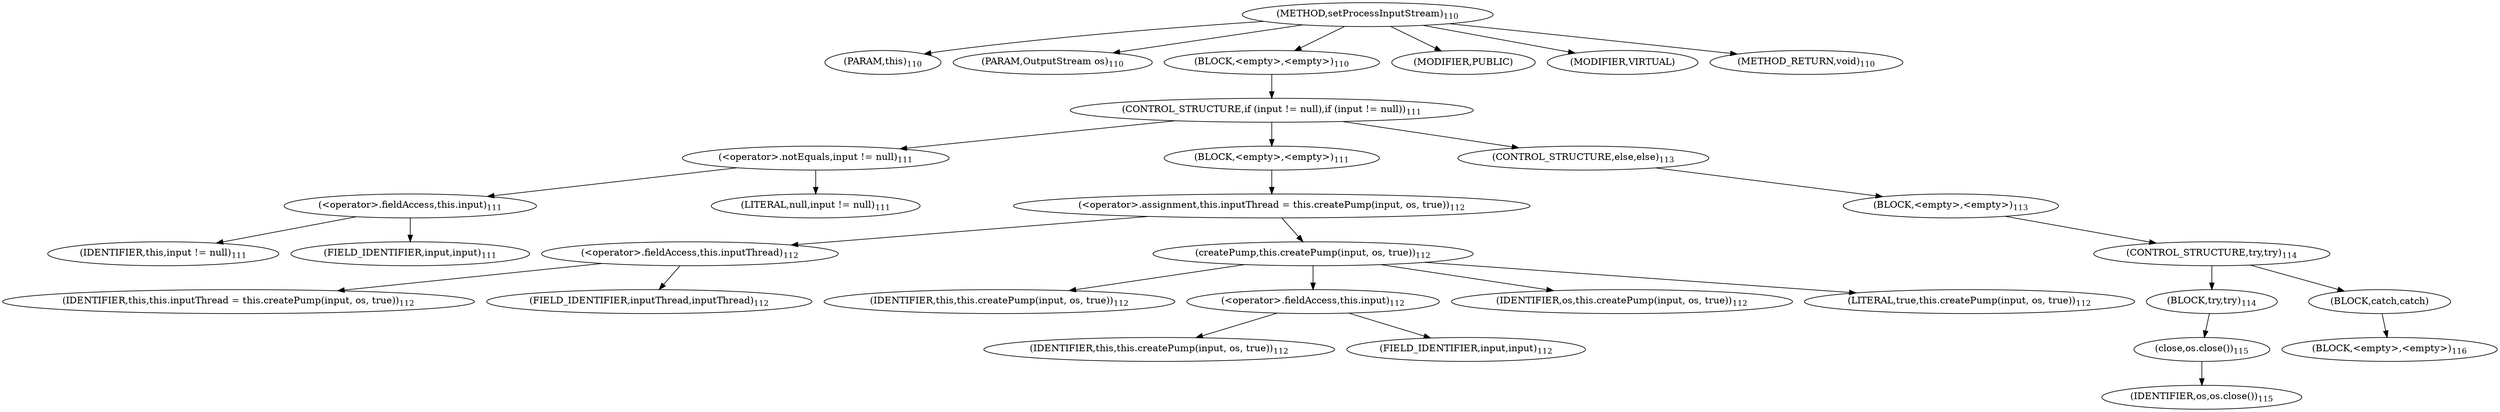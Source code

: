 digraph "setProcessInputStream" {  
"144" [label = <(METHOD,setProcessInputStream)<SUB>110</SUB>> ]
"18" [label = <(PARAM,this)<SUB>110</SUB>> ]
"145" [label = <(PARAM,OutputStream os)<SUB>110</SUB>> ]
"146" [label = <(BLOCK,&lt;empty&gt;,&lt;empty&gt;)<SUB>110</SUB>> ]
"147" [label = <(CONTROL_STRUCTURE,if (input != null),if (input != null))<SUB>111</SUB>> ]
"148" [label = <(&lt;operator&gt;.notEquals,input != null)<SUB>111</SUB>> ]
"149" [label = <(&lt;operator&gt;.fieldAccess,this.input)<SUB>111</SUB>> ]
"150" [label = <(IDENTIFIER,this,input != null)<SUB>111</SUB>> ]
"151" [label = <(FIELD_IDENTIFIER,input,input)<SUB>111</SUB>> ]
"152" [label = <(LITERAL,null,input != null)<SUB>111</SUB>> ]
"153" [label = <(BLOCK,&lt;empty&gt;,&lt;empty&gt;)<SUB>111</SUB>> ]
"154" [label = <(&lt;operator&gt;.assignment,this.inputThread = this.createPump(input, os, true))<SUB>112</SUB>> ]
"155" [label = <(&lt;operator&gt;.fieldAccess,this.inputThread)<SUB>112</SUB>> ]
"156" [label = <(IDENTIFIER,this,this.inputThread = this.createPump(input, os, true))<SUB>112</SUB>> ]
"157" [label = <(FIELD_IDENTIFIER,inputThread,inputThread)<SUB>112</SUB>> ]
"158" [label = <(createPump,this.createPump(input, os, true))<SUB>112</SUB>> ]
"17" [label = <(IDENTIFIER,this,this.createPump(input, os, true))<SUB>112</SUB>> ]
"159" [label = <(&lt;operator&gt;.fieldAccess,this.input)<SUB>112</SUB>> ]
"160" [label = <(IDENTIFIER,this,this.createPump(input, os, true))<SUB>112</SUB>> ]
"161" [label = <(FIELD_IDENTIFIER,input,input)<SUB>112</SUB>> ]
"162" [label = <(IDENTIFIER,os,this.createPump(input, os, true))<SUB>112</SUB>> ]
"163" [label = <(LITERAL,true,this.createPump(input, os, true))<SUB>112</SUB>> ]
"164" [label = <(CONTROL_STRUCTURE,else,else)<SUB>113</SUB>> ]
"165" [label = <(BLOCK,&lt;empty&gt;,&lt;empty&gt;)<SUB>113</SUB>> ]
"166" [label = <(CONTROL_STRUCTURE,try,try)<SUB>114</SUB>> ]
"167" [label = <(BLOCK,try,try)<SUB>114</SUB>> ]
"168" [label = <(close,os.close())<SUB>115</SUB>> ]
"169" [label = <(IDENTIFIER,os,os.close())<SUB>115</SUB>> ]
"170" [label = <(BLOCK,catch,catch)> ]
"171" [label = <(BLOCK,&lt;empty&gt;,&lt;empty&gt;)<SUB>116</SUB>> ]
"172" [label = <(MODIFIER,PUBLIC)> ]
"173" [label = <(MODIFIER,VIRTUAL)> ]
"174" [label = <(METHOD_RETURN,void)<SUB>110</SUB>> ]
  "144" -> "18" 
  "144" -> "145" 
  "144" -> "146" 
  "144" -> "172" 
  "144" -> "173" 
  "144" -> "174" 
  "146" -> "147" 
  "147" -> "148" 
  "147" -> "153" 
  "147" -> "164" 
  "148" -> "149" 
  "148" -> "152" 
  "149" -> "150" 
  "149" -> "151" 
  "153" -> "154" 
  "154" -> "155" 
  "154" -> "158" 
  "155" -> "156" 
  "155" -> "157" 
  "158" -> "17" 
  "158" -> "159" 
  "158" -> "162" 
  "158" -> "163" 
  "159" -> "160" 
  "159" -> "161" 
  "164" -> "165" 
  "165" -> "166" 
  "166" -> "167" 
  "166" -> "170" 
  "167" -> "168" 
  "168" -> "169" 
  "170" -> "171" 
}
